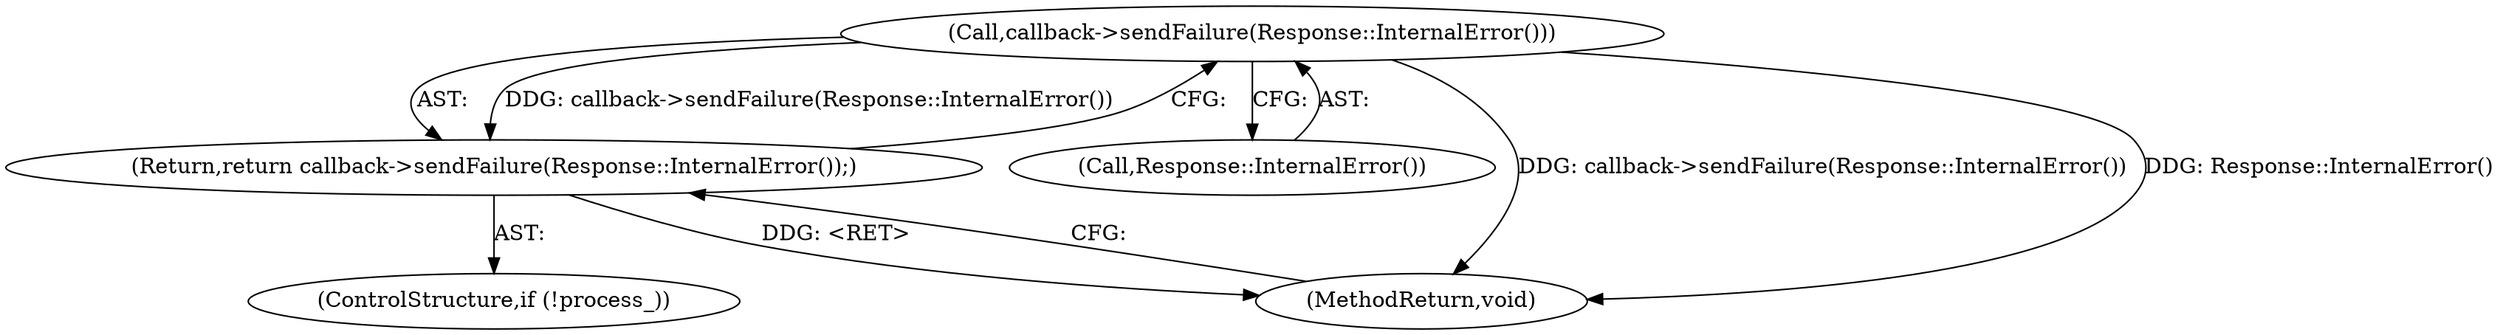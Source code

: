 digraph "0_Chrome_3c8e4852477d5b1e2da877808c998dc57db9460f_32@API" {
"1000108" [label="(Call,callback->sendFailure(Response::InternalError()))"];
"1000107" [label="(Return,return callback->sendFailure(Response::InternalError());)"];
"1000108" [label="(Call,callback->sendFailure(Response::InternalError()))"];
"1000104" [label="(ControlStructure,if (!process_))"];
"1000109" [label="(Call,Response::InternalError())"];
"1000107" [label="(Return,return callback->sendFailure(Response::InternalError());)"];
"1000137" [label="(MethodReturn,void)"];
"1000108" -> "1000107"  [label="AST: "];
"1000108" -> "1000109"  [label="CFG: "];
"1000109" -> "1000108"  [label="AST: "];
"1000107" -> "1000108"  [label="CFG: "];
"1000108" -> "1000137"  [label="DDG: callback->sendFailure(Response::InternalError())"];
"1000108" -> "1000137"  [label="DDG: Response::InternalError()"];
"1000108" -> "1000107"  [label="DDG: callback->sendFailure(Response::InternalError())"];
"1000107" -> "1000104"  [label="AST: "];
"1000137" -> "1000107"  [label="CFG: "];
"1000107" -> "1000137"  [label="DDG: <RET>"];
}
